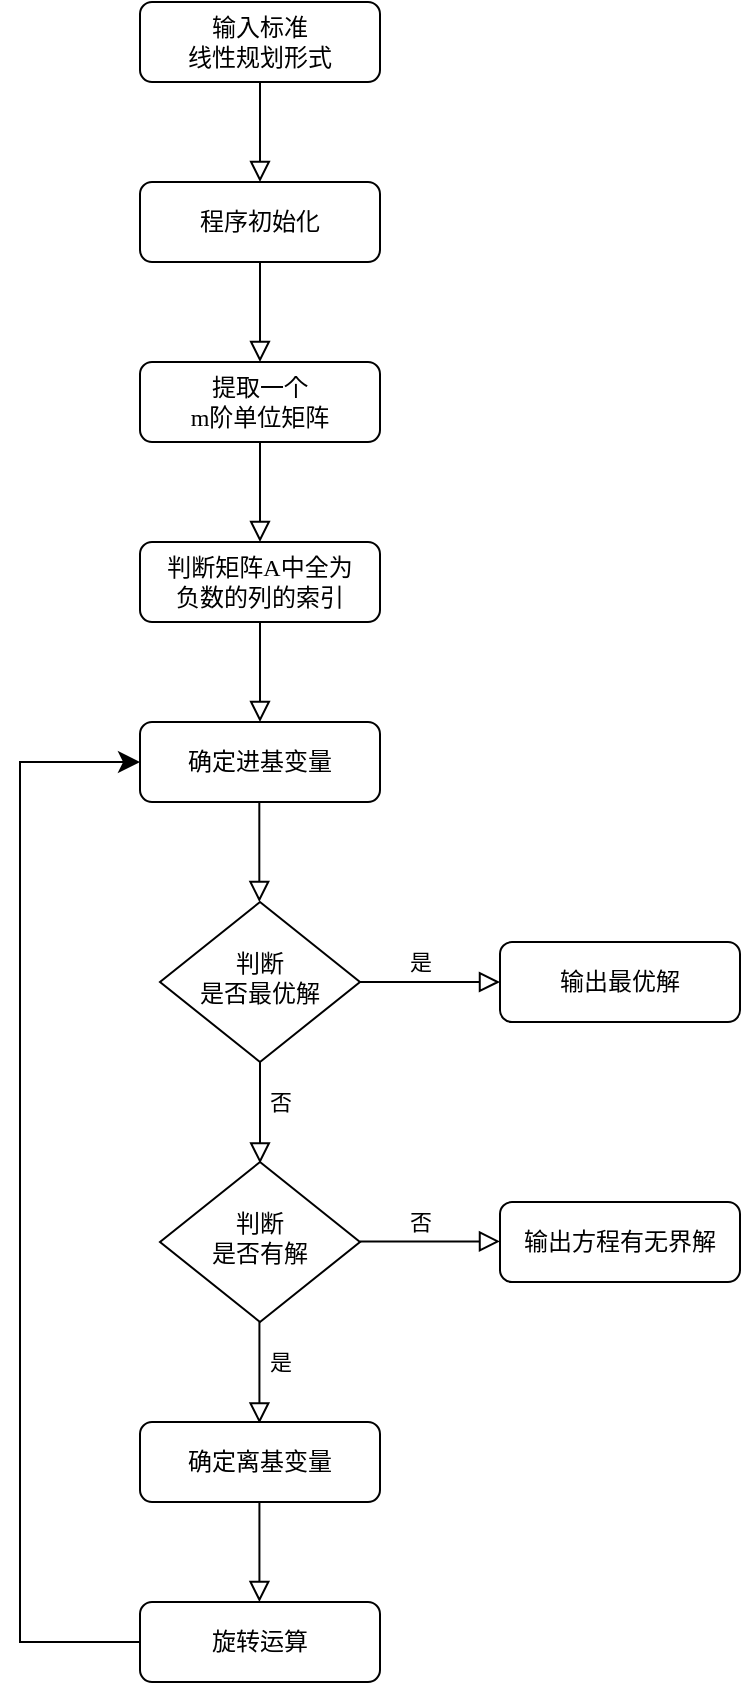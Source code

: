 <mxfile version="24.7.8">
  <diagram id="C5RBs43oDa-KdzZeNtuy" name="Page-1">
    <mxGraphModel dx="1395" dy="712" grid="1" gridSize="10" guides="1" tooltips="1" connect="1" arrows="1" fold="1" page="1" pageScale="1" pageWidth="827" pageHeight="1169" math="0" shadow="0">
      <root>
        <mxCell id="WIyWlLk6GJQsqaUBKTNV-0" />
        <mxCell id="WIyWlLk6GJQsqaUBKTNV-1" parent="WIyWlLk6GJQsqaUBKTNV-0" />
        <mxCell id="WIyWlLk6GJQsqaUBKTNV-2" value="" style="rounded=0;html=1;jettySize=auto;orthogonalLoop=1;fontSize=11;endArrow=block;endFill=0;endSize=8;strokeWidth=1;shadow=0;labelBackgroundColor=none;edgeStyle=orthogonalEdgeStyle;" parent="WIyWlLk6GJQsqaUBKTNV-1" source="WIyWlLk6GJQsqaUBKTNV-3" edge="1">
          <mxGeometry relative="1" as="geometry">
            <mxPoint x="200" y="320" as="targetPoint" />
          </mxGeometry>
        </mxCell>
        <mxCell id="WIyWlLk6GJQsqaUBKTNV-3" value="&lt;font face=&quot;Times New Roman&quot;&gt;提取一个&lt;/font&gt;&lt;div&gt;&lt;font face=&quot;y4IbYX7AoO8orh9Em0mi&quot;&gt;m阶单位矩阵&lt;/font&gt;&lt;/div&gt;" style="rounded=1;whiteSpace=wrap;html=1;fontSize=12;glass=0;strokeWidth=1;shadow=0;" parent="WIyWlLk6GJQsqaUBKTNV-1" vertex="1">
          <mxGeometry x="140" y="230" width="120" height="40" as="geometry" />
        </mxCell>
        <mxCell id="cJ4FsitTvuNM7bEtWHX5-0" value="" style="rounded=0;html=1;jettySize=auto;orthogonalLoop=1;fontSize=11;endArrow=block;endFill=0;endSize=8;strokeWidth=1;shadow=0;labelBackgroundColor=none;edgeStyle=orthogonalEdgeStyle;" edge="1" parent="WIyWlLk6GJQsqaUBKTNV-1" source="cJ4FsitTvuNM7bEtWHX5-1">
          <mxGeometry relative="1" as="geometry">
            <mxPoint x="200" y="230" as="targetPoint" />
          </mxGeometry>
        </mxCell>
        <mxCell id="cJ4FsitTvuNM7bEtWHX5-1" value="程序初始化" style="rounded=1;whiteSpace=wrap;html=1;fontSize=12;glass=0;strokeWidth=1;shadow=0;" vertex="1" parent="WIyWlLk6GJQsqaUBKTNV-1">
          <mxGeometry x="140" y="140" width="120" height="40" as="geometry" />
        </mxCell>
        <mxCell id="cJ4FsitTvuNM7bEtWHX5-2" value="" style="rounded=0;html=1;jettySize=auto;orthogonalLoop=1;fontSize=11;endArrow=block;endFill=0;endSize=8;strokeWidth=1;shadow=0;labelBackgroundColor=none;edgeStyle=orthogonalEdgeStyle;" edge="1" parent="WIyWlLk6GJQsqaUBKTNV-1" source="cJ4FsitTvuNM7bEtWHX5-3">
          <mxGeometry relative="1" as="geometry">
            <mxPoint x="200" y="140" as="targetPoint" />
          </mxGeometry>
        </mxCell>
        <mxCell id="cJ4FsitTvuNM7bEtWHX5-3" value="输入标准&lt;div&gt;线性规划形式&lt;/div&gt;" style="rounded=1;whiteSpace=wrap;html=1;fontSize=12;glass=0;strokeWidth=1;shadow=0;" vertex="1" parent="WIyWlLk6GJQsqaUBKTNV-1">
          <mxGeometry x="140" y="50" width="120" height="40" as="geometry" />
        </mxCell>
        <mxCell id="cJ4FsitTvuNM7bEtWHX5-22" value="&lt;font face=&quot;Times New Roman&quot;&gt;判断矩阵A中全为&lt;/font&gt;&lt;div&gt;&lt;font face=&quot;Times New Roman&quot;&gt;负数的列的索引&lt;/font&gt;&lt;br&gt;&lt;/div&gt;" style="rounded=1;whiteSpace=wrap;html=1;fontSize=12;glass=0;strokeWidth=1;shadow=0;" vertex="1" parent="WIyWlLk6GJQsqaUBKTNV-1">
          <mxGeometry x="140" y="320" width="120" height="40" as="geometry" />
        </mxCell>
        <mxCell id="cJ4FsitTvuNM7bEtWHX5-25" value="" style="rounded=0;html=1;jettySize=auto;orthogonalLoop=1;fontSize=11;endArrow=block;endFill=0;endSize=8;strokeWidth=1;shadow=0;labelBackgroundColor=none;edgeStyle=orthogonalEdgeStyle;" edge="1" parent="WIyWlLk6GJQsqaUBKTNV-1">
          <mxGeometry relative="1" as="geometry">
            <mxPoint x="200" y="360" as="sourcePoint" />
            <mxPoint x="200" y="410" as="targetPoint" />
          </mxGeometry>
        </mxCell>
        <mxCell id="cJ4FsitTvuNM7bEtWHX5-26" value="&lt;div&gt;&lt;font face=&quot;Times New Roman&quot;&gt;确定进基变量&lt;/font&gt;&lt;/div&gt;" style="rounded=1;whiteSpace=wrap;html=1;fontSize=12;glass=0;strokeWidth=1;shadow=0;" vertex="1" parent="WIyWlLk6GJQsqaUBKTNV-1">
          <mxGeometry x="140" y="410" width="120" height="40" as="geometry" />
        </mxCell>
        <mxCell id="cJ4FsitTvuNM7bEtWHX5-30" value="判断&lt;div&gt;是否最优解&lt;/div&gt;" style="rhombus;whiteSpace=wrap;html=1;shadow=0;fontFamily=Helvetica;fontSize=12;align=center;strokeWidth=1;spacing=6;spacingTop=-4;" vertex="1" parent="WIyWlLk6GJQsqaUBKTNV-1">
          <mxGeometry x="150" y="500" width="100" height="80" as="geometry" />
        </mxCell>
        <mxCell id="cJ4FsitTvuNM7bEtWHX5-31" value="是" style="edgeStyle=orthogonalEdgeStyle;rounded=0;html=1;jettySize=auto;orthogonalLoop=1;fontSize=11;endArrow=block;endFill=0;endSize=8;strokeWidth=1;shadow=0;labelBackgroundColor=none;exitX=1;exitY=0.5;exitDx=0;exitDy=0;" edge="1" parent="WIyWlLk6GJQsqaUBKTNV-1" source="cJ4FsitTvuNM7bEtWHX5-30">
          <mxGeometry x="-0.149" y="10" relative="1" as="geometry">
            <mxPoint as="offset" />
            <mxPoint x="40" y="570" as="sourcePoint" />
            <mxPoint x="320" y="540" as="targetPoint" />
          </mxGeometry>
        </mxCell>
        <mxCell id="cJ4FsitTvuNM7bEtWHX5-32" value="" style="rounded=0;html=1;jettySize=auto;orthogonalLoop=1;fontSize=11;endArrow=block;endFill=0;endSize=8;strokeWidth=1;shadow=0;labelBackgroundColor=none;edgeStyle=orthogonalEdgeStyle;" edge="1" parent="WIyWlLk6GJQsqaUBKTNV-1">
          <mxGeometry relative="1" as="geometry">
            <mxPoint x="199.66" y="450" as="sourcePoint" />
            <mxPoint x="199.66" y="500" as="targetPoint" />
          </mxGeometry>
        </mxCell>
        <mxCell id="cJ4FsitTvuNM7bEtWHX5-33" value="输出最优解" style="rounded=1;whiteSpace=wrap;html=1;fontSize=12;glass=0;strokeWidth=1;shadow=0;" vertex="1" parent="WIyWlLk6GJQsqaUBKTNV-1">
          <mxGeometry x="320" y="520" width="120" height="40" as="geometry" />
        </mxCell>
        <mxCell id="cJ4FsitTvuNM7bEtWHX5-34" value="否" style="edgeStyle=orthogonalEdgeStyle;rounded=0;html=1;jettySize=auto;orthogonalLoop=1;fontSize=11;endArrow=block;endFill=0;endSize=8;strokeWidth=1;shadow=0;labelBackgroundColor=none;exitX=0.5;exitY=1;exitDx=0;exitDy=0;" edge="1" parent="WIyWlLk6GJQsqaUBKTNV-1" source="cJ4FsitTvuNM7bEtWHX5-30">
          <mxGeometry x="-0.219" y="10" relative="1" as="geometry">
            <mxPoint as="offset" />
            <mxPoint x="260" y="550" as="sourcePoint" />
            <mxPoint x="200" y="630.69" as="targetPoint" />
          </mxGeometry>
        </mxCell>
        <mxCell id="cJ4FsitTvuNM7bEtWHX5-35" value="判断&lt;div&gt;是否有解&lt;/div&gt;" style="rhombus;whiteSpace=wrap;html=1;shadow=0;fontFamily=Helvetica;fontSize=12;align=center;strokeWidth=1;spacing=6;spacingTop=-4;" vertex="1" parent="WIyWlLk6GJQsqaUBKTNV-1">
          <mxGeometry x="150" y="630" width="100" height="80" as="geometry" />
        </mxCell>
        <mxCell id="cJ4FsitTvuNM7bEtWHX5-38" value="否" style="edgeStyle=orthogonalEdgeStyle;rounded=0;html=1;jettySize=auto;orthogonalLoop=1;fontSize=11;endArrow=block;endFill=0;endSize=8;strokeWidth=1;shadow=0;labelBackgroundColor=none;exitX=1;exitY=0.5;exitDx=0;exitDy=0;" edge="1" parent="WIyWlLk6GJQsqaUBKTNV-1">
          <mxGeometry x="-0.149" y="10" relative="1" as="geometry">
            <mxPoint as="offset" />
            <mxPoint x="250" y="669.71" as="sourcePoint" />
            <mxPoint x="320" y="669.71" as="targetPoint" />
          </mxGeometry>
        </mxCell>
        <mxCell id="cJ4FsitTvuNM7bEtWHX5-39" value="输出方程有无界解" style="rounded=1;whiteSpace=wrap;html=1;fontSize=12;glass=0;strokeWidth=1;shadow=0;" vertex="1" parent="WIyWlLk6GJQsqaUBKTNV-1">
          <mxGeometry x="320" y="650" width="120" height="40" as="geometry" />
        </mxCell>
        <mxCell id="cJ4FsitTvuNM7bEtWHX5-40" value="是" style="edgeStyle=orthogonalEdgeStyle;rounded=0;html=1;jettySize=auto;orthogonalLoop=1;fontSize=11;endArrow=block;endFill=0;endSize=8;strokeWidth=1;shadow=0;labelBackgroundColor=none;exitX=0.5;exitY=1;exitDx=0;exitDy=0;" edge="1" parent="WIyWlLk6GJQsqaUBKTNV-1">
          <mxGeometry x="-0.219" y="10" relative="1" as="geometry">
            <mxPoint as="offset" />
            <mxPoint x="199.71" y="710" as="sourcePoint" />
            <mxPoint x="199.71" y="760.69" as="targetPoint" />
          </mxGeometry>
        </mxCell>
        <mxCell id="cJ4FsitTvuNM7bEtWHX5-41" value="确定离基变量" style="rounded=1;whiteSpace=wrap;html=1;fontSize=12;glass=0;strokeWidth=1;shadow=0;" vertex="1" parent="WIyWlLk6GJQsqaUBKTNV-1">
          <mxGeometry x="140" y="760" width="120" height="40" as="geometry" />
        </mxCell>
        <mxCell id="cJ4FsitTvuNM7bEtWHX5-44" value="" style="rounded=0;html=1;jettySize=auto;orthogonalLoop=1;fontSize=11;endArrow=block;endFill=0;endSize=8;strokeWidth=1;shadow=0;labelBackgroundColor=none;edgeStyle=orthogonalEdgeStyle;" edge="1" parent="WIyWlLk6GJQsqaUBKTNV-1">
          <mxGeometry relative="1" as="geometry">
            <mxPoint x="199.71" y="800" as="sourcePoint" />
            <mxPoint x="199.71" y="850" as="targetPoint" />
          </mxGeometry>
        </mxCell>
        <mxCell id="cJ4FsitTvuNM7bEtWHX5-45" value="旋转运算" style="rounded=1;whiteSpace=wrap;html=1;fontSize=12;glass=0;strokeWidth=1;shadow=0;" vertex="1" parent="WIyWlLk6GJQsqaUBKTNV-1">
          <mxGeometry x="140" y="850" width="120" height="40" as="geometry" />
        </mxCell>
        <mxCell id="cJ4FsitTvuNM7bEtWHX5-46" value="" style="edgeStyle=elbowEdgeStyle;elbow=vertical;endArrow=classic;html=1;curved=0;rounded=0;endSize=8;startSize=8;exitX=0;exitY=0.5;exitDx=0;exitDy=0;entryX=0;entryY=0.5;entryDx=0;entryDy=0;" edge="1" parent="WIyWlLk6GJQsqaUBKTNV-1" source="cJ4FsitTvuNM7bEtWHX5-45" target="cJ4FsitTvuNM7bEtWHX5-26">
          <mxGeometry width="50" height="50" relative="1" as="geometry">
            <mxPoint x="170" y="910" as="sourcePoint" />
            <mxPoint x="70" y="550" as="targetPoint" />
            <Array as="points">
              <mxPoint x="80" y="650" />
            </Array>
          </mxGeometry>
        </mxCell>
      </root>
    </mxGraphModel>
  </diagram>
</mxfile>
